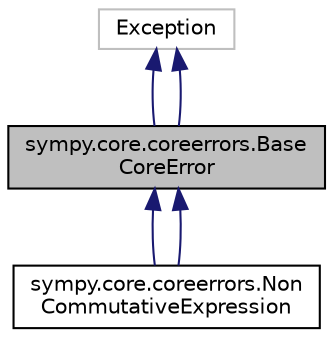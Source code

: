 digraph "sympy.core.coreerrors.BaseCoreError"
{
 // LATEX_PDF_SIZE
  edge [fontname="Helvetica",fontsize="10",labelfontname="Helvetica",labelfontsize="10"];
  node [fontname="Helvetica",fontsize="10",shape=record];
  Node1 [label="sympy.core.coreerrors.Base\lCoreError",height=0.2,width=0.4,color="black", fillcolor="grey75", style="filled", fontcolor="black",tooltip=" "];
  Node2 -> Node1 [dir="back",color="midnightblue",fontsize="10",style="solid",fontname="Helvetica"];
  Node2 [label="Exception",height=0.2,width=0.4,color="grey75", fillcolor="white", style="filled",tooltip=" "];
  Node2 -> Node1 [dir="back",color="midnightblue",fontsize="10",style="solid",fontname="Helvetica"];
  Node1 -> Node3 [dir="back",color="midnightblue",fontsize="10",style="solid",fontname="Helvetica"];
  Node3 [label="sympy.core.coreerrors.Non\lCommutativeExpression",height=0.2,width=0.4,color="black", fillcolor="white", style="filled",URL="$classsympy_1_1core_1_1coreerrors_1_1NonCommutativeExpression.html",tooltip=" "];
  Node1 -> Node3 [dir="back",color="midnightblue",fontsize="10",style="solid",fontname="Helvetica"];
}
